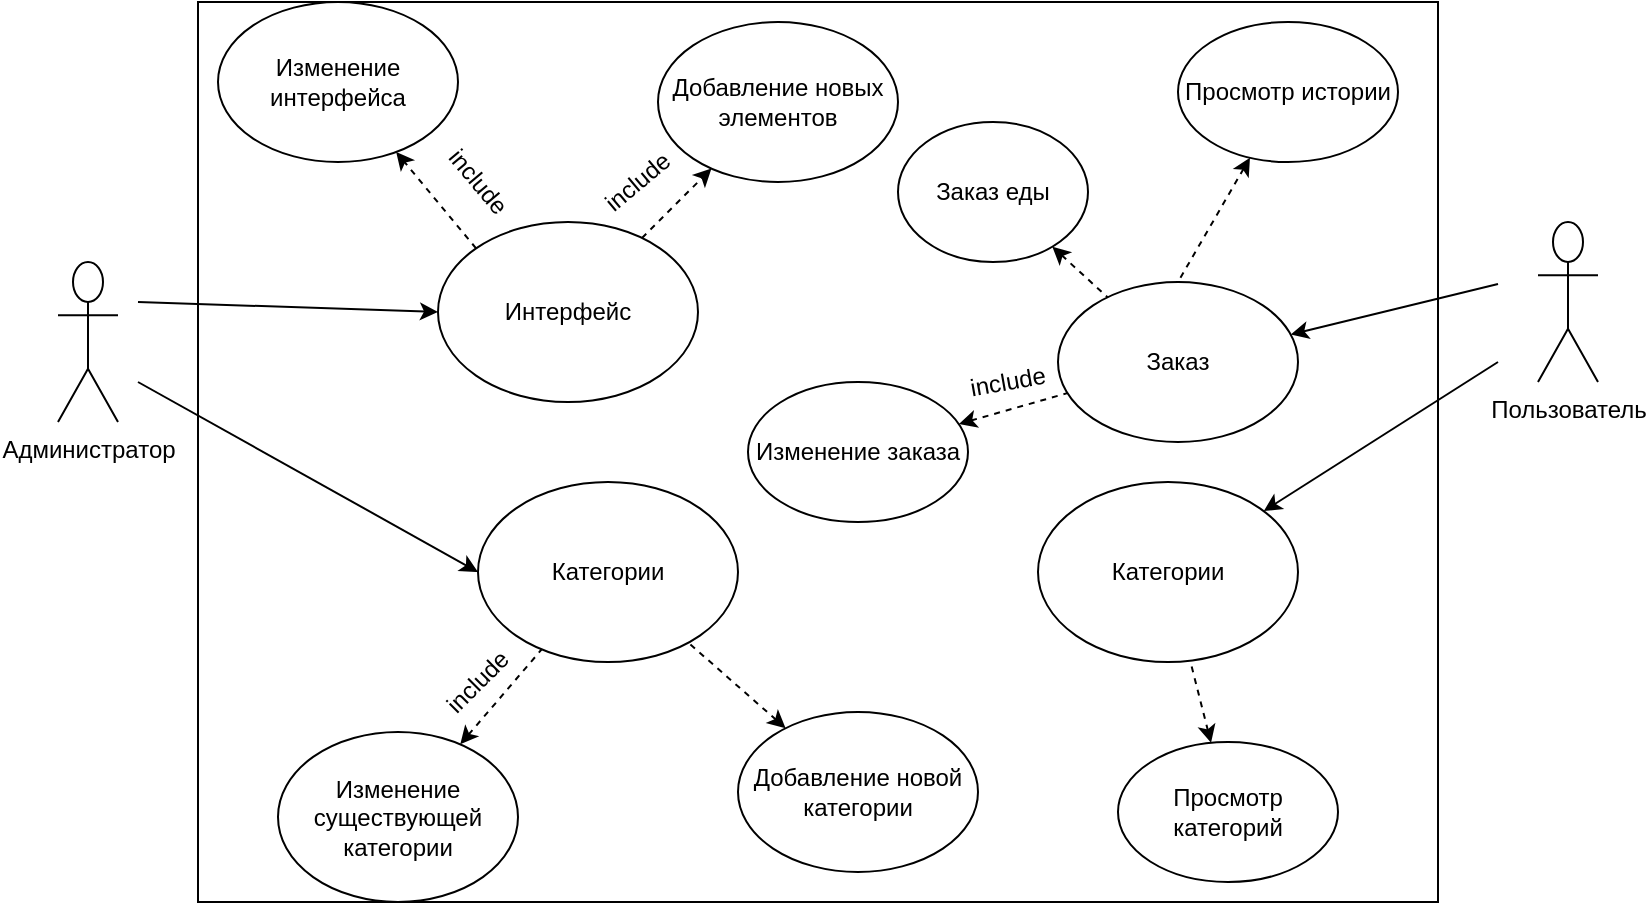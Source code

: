 <mxfile version="15.1.3" type="device"><diagram id="Y_daPJ6H2hBXGCoBO7mY" name="Страница 1"><mxGraphModel dx="1086" dy="806" grid="1" gridSize="10" guides="1" tooltips="1" connect="1" arrows="1" fold="1" page="1" pageScale="1" pageWidth="1654" pageHeight="2336" math="0" shadow="0"><root><mxCell id="0"/><mxCell id="1" parent="0"/><mxCell id="qxZBzpbV09p1Nn3TxGnj-1" value="Администратор" style="shape=umlActor;verticalLabelPosition=bottom;verticalAlign=top;html=1;outlineConnect=0;" parent="1" vertex="1"><mxGeometry x="40" y="230" width="30" height="80" as="geometry"/></mxCell><mxCell id="qxZBzpbV09p1Nn3TxGnj-2" value="" style="rounded=0;whiteSpace=wrap;html=1;" parent="1" vertex="1"><mxGeometry x="110" y="100" width="620" height="450" as="geometry"/></mxCell><mxCell id="qxZBzpbV09p1Nn3TxGnj-3" value="Пользователь" style="shape=umlActor;verticalLabelPosition=bottom;verticalAlign=top;html=1;outlineConnect=0;" parent="1" vertex="1"><mxGeometry x="780" y="210" width="30" height="80" as="geometry"/></mxCell><mxCell id="qxZBzpbV09p1Nn3TxGnj-4" value="Интерфейс" style="ellipse;whiteSpace=wrap;html=1;" parent="1" vertex="1"><mxGeometry x="230" y="210" width="130" height="90" as="geometry"/></mxCell><mxCell id="qxZBzpbV09p1Nn3TxGnj-5" value="Категории" style="ellipse;whiteSpace=wrap;html=1;" parent="1" vertex="1"><mxGeometry x="250" y="340" width="130" height="90" as="geometry"/></mxCell><mxCell id="qxZBzpbV09p1Nn3TxGnj-7" value="Изменение существующей категории" style="ellipse;whiteSpace=wrap;html=1;" parent="1" vertex="1"><mxGeometry x="150" y="465" width="120" height="85" as="geometry"/></mxCell><mxCell id="qxZBzpbV09p1Nn3TxGnj-8" value="Добавление новых элементов" style="ellipse;whiteSpace=wrap;html=1;" parent="1" vertex="1"><mxGeometry x="340" y="110" width="120" height="80" as="geometry"/></mxCell><mxCell id="qxZBzpbV09p1Nn3TxGnj-9" value="Добавление новой категории" style="ellipse;whiteSpace=wrap;html=1;" parent="1" vertex="1"><mxGeometry x="380" y="455" width="120" height="80" as="geometry"/></mxCell><mxCell id="qxZBzpbV09p1Nn3TxGnj-10" value="Просмотр категорий" style="ellipse;whiteSpace=wrap;html=1;" parent="1" vertex="1"><mxGeometry x="570" y="470" width="110" height="70" as="geometry"/></mxCell><mxCell id="qxZBzpbV09p1Nn3TxGnj-13" value="" style="endArrow=classic;html=1;entryX=0;entryY=0.5;entryDx=0;entryDy=0;" parent="1" target="qxZBzpbV09p1Nn3TxGnj-4" edge="1"><mxGeometry width="50" height="50" relative="1" as="geometry"><mxPoint x="80" y="250" as="sourcePoint"/><mxPoint x="120" y="180" as="targetPoint"/></mxGeometry></mxCell><mxCell id="qxZBzpbV09p1Nn3TxGnj-15" value="" style="endArrow=classic;html=1;entryX=0;entryY=0.5;entryDx=0;entryDy=0;" parent="1" target="qxZBzpbV09p1Nn3TxGnj-5" edge="1"><mxGeometry width="50" height="50" relative="1" as="geometry"><mxPoint x="80" y="290" as="sourcePoint"/><mxPoint x="140.0" y="250" as="targetPoint"/></mxGeometry></mxCell><mxCell id="qxZBzpbV09p1Nn3TxGnj-26" value="" style="endArrow=classic;html=1;" parent="1" target="EfA4P7K0-nPAYicU5ikV-8" edge="1"><mxGeometry width="50" height="50" relative="1" as="geometry"><mxPoint x="760" y="280" as="sourcePoint"/><mxPoint x="700" y="185" as="targetPoint"/></mxGeometry></mxCell><mxCell id="qxZBzpbV09p1Nn3TxGnj-27" value="" style="endArrow=classic;dashed=1;html=1;exitX=0;exitY=0;exitDx=0;exitDy=0;endFill=1;" parent="1" source="qxZBzpbV09p1Nn3TxGnj-4" target="qxZBzpbV09p1Nn3TxGnj-28" edge="1"><mxGeometry width="50" height="50" relative="1" as="geometry"><mxPoint x="380" y="150" as="sourcePoint"/><mxPoint x="430" y="100" as="targetPoint"/></mxGeometry></mxCell><mxCell id="qxZBzpbV09p1Nn3TxGnj-28" value="Изменение интерфейса" style="ellipse;whiteSpace=wrap;html=1;" parent="1" vertex="1"><mxGeometry x="120" y="100" width="120" height="80" as="geometry"/></mxCell><mxCell id="qxZBzpbV09p1Nn3TxGnj-32" value="include" style="text;html=1;strokeColor=none;fillColor=none;align=center;verticalAlign=middle;whiteSpace=wrap;rounded=0;rotation=-10;" parent="1" vertex="1"><mxGeometry x="495" y="280" width="40" height="20" as="geometry"/></mxCell><mxCell id="qxZBzpbV09p1Nn3TxGnj-36" value="include" style="text;html=1;strokeColor=none;fillColor=none;align=center;verticalAlign=middle;whiteSpace=wrap;rounded=0;rotation=50;" parent="1" vertex="1"><mxGeometry x="230" y="180" width="40" height="20" as="geometry"/></mxCell><mxCell id="EfA4P7K0-nPAYicU5ikV-2" value="" style="endArrow=none;dashed=1;html=1;endFill=0;startArrow=classic;startFill=1;" edge="1" parent="1" source="qxZBzpbV09p1Nn3TxGnj-7" target="qxZBzpbV09p1Nn3TxGnj-5"><mxGeometry width="50" height="50" relative="1" as="geometry"><mxPoint x="230" y="450" as="sourcePoint"/><mxPoint x="280" y="400" as="targetPoint"/></mxGeometry></mxCell><mxCell id="EfA4P7K0-nPAYicU5ikV-6" value="" style="endArrow=none;dashed=1;html=1;endFill=0;startArrow=classic;startFill=1;" edge="1" parent="1" source="qxZBzpbV09p1Nn3TxGnj-9" target="qxZBzpbV09p1Nn3TxGnj-5"><mxGeometry width="50" height="50" relative="1" as="geometry"><mxPoint x="271.863" y="477.054" as="sourcePoint"/><mxPoint x="340.032" y="427.493" as="targetPoint"/></mxGeometry></mxCell><mxCell id="EfA4P7K0-nPAYicU5ikV-7" value="" style="endArrow=classic;dashed=1;html=1;endFill=1;" edge="1" parent="1" source="qxZBzpbV09p1Nn3TxGnj-4" target="qxZBzpbV09p1Nn3TxGnj-8"><mxGeometry width="50" height="50" relative="1" as="geometry"><mxPoint x="349.038" y="223.18" as="sourcePoint"/><mxPoint x="265.743" y="175.885" as="targetPoint"/></mxGeometry></mxCell><mxCell id="EfA4P7K0-nPAYicU5ikV-8" value="Категории" style="ellipse;whiteSpace=wrap;html=1;" vertex="1" parent="1"><mxGeometry x="530" y="340" width="130" height="90" as="geometry"/></mxCell><mxCell id="EfA4P7K0-nPAYicU5ikV-9" value="" style="endArrow=none;dashed=1;html=1;endFill=0;startArrow=classic;startFill=1;" edge="1" parent="1" source="qxZBzpbV09p1Nn3TxGnj-10" target="EfA4P7K0-nPAYicU5ikV-8"><mxGeometry width="50" height="50" relative="1" as="geometry"><mxPoint x="428.095" y="467.761" as="sourcePoint"/><mxPoint x="409.611" y="436.65" as="targetPoint"/></mxGeometry></mxCell><mxCell id="EfA4P7K0-nPAYicU5ikV-10" value="Заказ" style="ellipse;whiteSpace=wrap;html=1;" vertex="1" parent="1"><mxGeometry x="540" y="240" width="120" height="80" as="geometry"/></mxCell><mxCell id="EfA4P7K0-nPAYicU5ikV-11" value="" style="endArrow=classic;html=1;" edge="1" parent="1" target="EfA4P7K0-nPAYicU5ikV-10"><mxGeometry width="50" height="50" relative="1" as="geometry"><mxPoint x="760" y="241" as="sourcePoint"/><mxPoint x="659.998" y="310.001" as="targetPoint"/></mxGeometry></mxCell><mxCell id="EfA4P7K0-nPAYicU5ikV-12" value="Изменение заказа" style="ellipse;whiteSpace=wrap;html=1;" vertex="1" parent="1"><mxGeometry x="385" y="290" width="110" height="70" as="geometry"/></mxCell><mxCell id="EfA4P7K0-nPAYicU5ikV-14" value="" style="endArrow=none;dashed=1;html=1;endFill=0;startArrow=classic;startFill=1;" edge="1" parent="1" source="EfA4P7K0-nPAYicU5ikV-12" target="EfA4P7K0-nPAYicU5ikV-10"><mxGeometry width="50" height="50" relative="1" as="geometry"><mxPoint x="561.131" y="290.003" as="sourcePoint"/><mxPoint x="550.004" y="244.001" as="targetPoint"/></mxGeometry></mxCell><mxCell id="EfA4P7K0-nPAYicU5ikV-15" value="Просмотр истории" style="ellipse;whiteSpace=wrap;html=1;" vertex="1" parent="1"><mxGeometry x="600" y="110" width="110" height="70" as="geometry"/></mxCell><mxCell id="EfA4P7K0-nPAYicU5ikV-16" value="" style="endArrow=none;dashed=1;html=1;endFill=0;startArrow=classic;startFill=1;entryX=0.5;entryY=0;entryDx=0;entryDy=0;" edge="1" parent="1" source="EfA4P7K0-nPAYicU5ikV-15" target="EfA4P7K0-nPAYicU5ikV-10"><mxGeometry width="50" height="50" relative="1" as="geometry"><mxPoint x="514.907" y="290.291" as="sourcePoint"/><mxPoint x="560.285" y="276.415" as="targetPoint"/></mxGeometry></mxCell><mxCell id="EfA4P7K0-nPAYicU5ikV-18" value="include" style="text;html=1;strokeColor=none;fillColor=none;align=center;verticalAlign=middle;whiteSpace=wrap;rounded=0;rotation=-45;" vertex="1" parent="1"><mxGeometry x="230" y="430" width="40" height="20" as="geometry"/></mxCell><mxCell id="EfA4P7K0-nPAYicU5ikV-19" value="include" style="text;html=1;strokeColor=none;fillColor=none;align=center;verticalAlign=middle;whiteSpace=wrap;rounded=0;rotation=-40;" vertex="1" parent="1"><mxGeometry x="310" y="180" width="40" height="20" as="geometry"/></mxCell><mxCell id="EfA4P7K0-nPAYicU5ikV-20" value="" style="endArrow=none;dashed=1;html=1;endFill=0;startArrow=classic;startFill=1;" edge="1" parent="1" source="EfA4P7K0-nPAYicU5ikV-21" target="EfA4P7K0-nPAYicU5ikV-10"><mxGeometry width="50" height="50" relative="1" as="geometry"><mxPoint x="495.004" y="256.382" as="sourcePoint"/><mxPoint x="561.434" y="229.999" as="targetPoint"/></mxGeometry></mxCell><mxCell id="EfA4P7K0-nPAYicU5ikV-21" value="Заказ еды" style="ellipse;whiteSpace=wrap;html=1;" vertex="1" parent="1"><mxGeometry x="460" y="160" width="95" height="70" as="geometry"/></mxCell></root></mxGraphModel></diagram></mxfile>